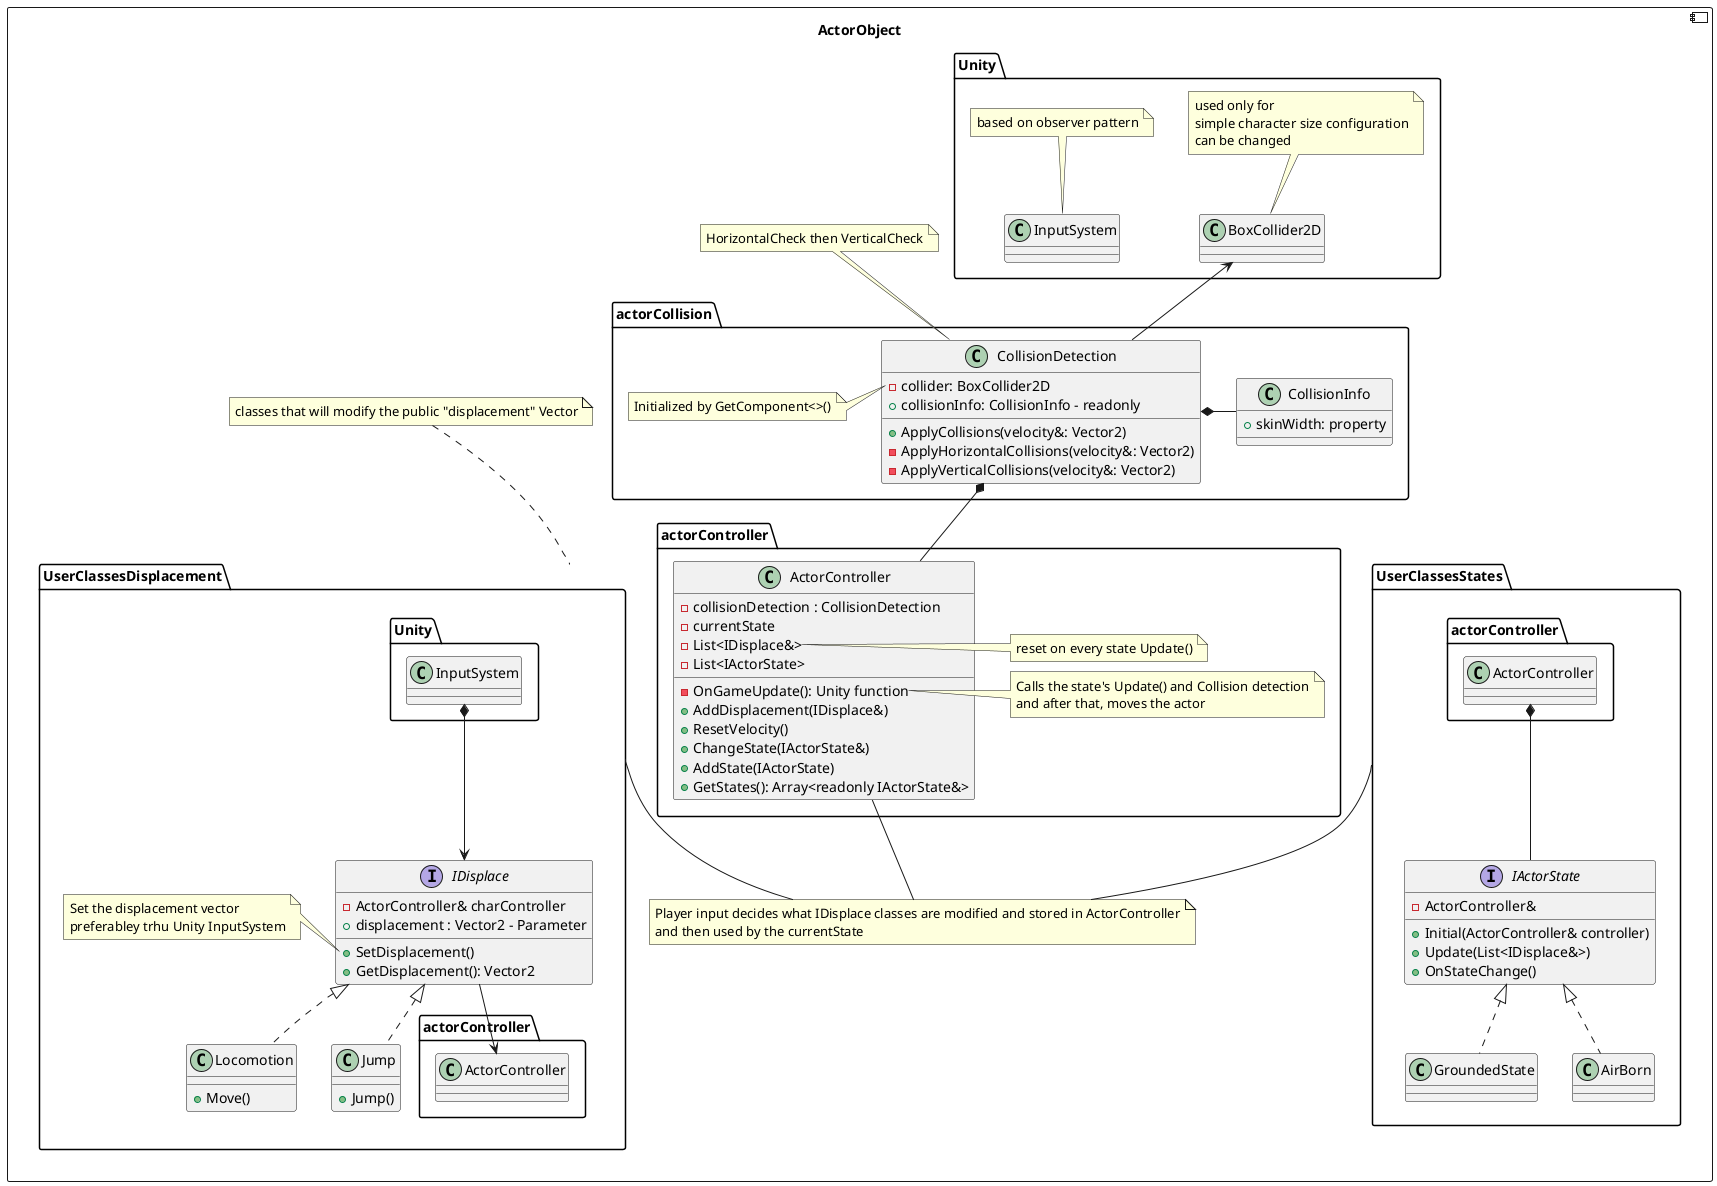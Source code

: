 @startuml class_overview
component ActorObject{
namespace Unity{
    class BoxCollider2D
    {

    }
    class InputSystem 
    {
    }

/' ++++++++++ NOTES ++++++++++ '/
note top of BoxCollider2D
    used only for
    simple character size configuration
    can be changed
end note

note top of InputSystem
    based on observer pattern
end note
/' --------- NOTES ----------- '/

}

namespace actorCollision{

    class CollisionInfo 
    {
        + skinWidth: property
    }

    class CollisionDetection 
    {
        - collider: BoxCollider2D 
        + collisionInfo: CollisionInfo - readonly
        + ApplyCollisions(velocity&: Vector2)
        - ApplyHorizontalCollisions(velocity&: Vector2)
        - ApplyVerticalCollisions(velocity&: Vector2)
    }

    CollisionDetection *- CollisionInfo

/' ++++++++++ NOTES ++++++++++ '/
note left of CollisionDetection::collider
    Initialized by GetComponent<>()
end note
/' --------- NOTES ----------- '/

}

namespace actorController{

    class ActorController
    {
        - collisionDetection : CollisionDetection
        - currentState
        - List<IDisplace&>
        - List<IActorState>
        - OnGameUpdate(): Unity function
        + AddDisplacement(IDisplace&)
        + ResetVelocity()
        + ChangeState(IActorState&)
        + AddState(IActorState) /'debatable if nessesery'/
        + GetStates(): Array<readonly IActorState&>
    }


/' ++++++++++ NOTES ++++++++++ '/
note right of ActorController::List<IDisplace&>
    reset on every state Update()
end note

note right of ActorController::OnGameUpdate
    Calls the state's Update() and Collision detection
    and after that, moves the actor
end note
/' --------- NOTES ----------- '/

}

namespace UserClassesDisplacement{
    interface IDisplace
    {
        - ActorController& charController
        + displacement : Vector2 - Parameter
        + SetDisplacement()
        + GetDisplacement(): Vector2
    }

    class Locomotion implements IDisplace
    {
        + Move()
    }
    class Jump  implements IDisplace
    {
        + Jump()
    }

    Unity.InputSystem *--> IDisplace
    IDisplace --> actorController.ActorController

/' ++++++++++ NOTES ++++++++++ '/
note left of IDisplace::SetDisplacement
    Set the displacement vector 
    preferabley trhu Unity InputSystem
end note
/' --------- NOTES ----------- '/
}

namespace UserClassesStates{
    interface IActorState
    {
        - ActorController&
        + Initial(ActorController& controller)
        + Update(List<IDisplace&>)
        + OnStateChange()
    }

    class GroundedState implements IActorState
    {

    }

    class AirBorn implements IActorState
    {

    }

    actorController.ActorController *-d- IActorState
}

actorCollision.CollisionDetection *-- actorController.ActorController

actorCollision.CollisionDetection -u-> Unity.BoxCollider2D



/' ++++++++++ NOTES ++++++++++ '/

note top of actorCollision.CollisionDetection
    HorizontalCheck then VerticalCheck
end note

note top of UserClassesDisplacement
    classes that will modify the public "displacement" Vector
end note

note as IDisplaceIActorStateNote
    Player input decides what IDisplace classes are modified and stored in ActorController
    and then used by the currentState
end note 

UserClassesDisplacement -- IDisplaceIActorStateNote
UserClassesStates -- IDisplaceIActorStateNote
actorController.ActorController -- IDisplaceIActorStateNote

/' --------- NOTES ----------- '/

}
@enduml

@startuml Movement

:gather input;

@enduml

@startuml collisionOverview

start
:Update Boxcast Origins;
:Apply Horizontal Collsion;
:Apply Vertical Collision;
stop

@enduml


@startuml ApplyHorizontalCollision

start

stop

@enduml

@startuml ApplyVerticalCollision

start

stop

@enduml